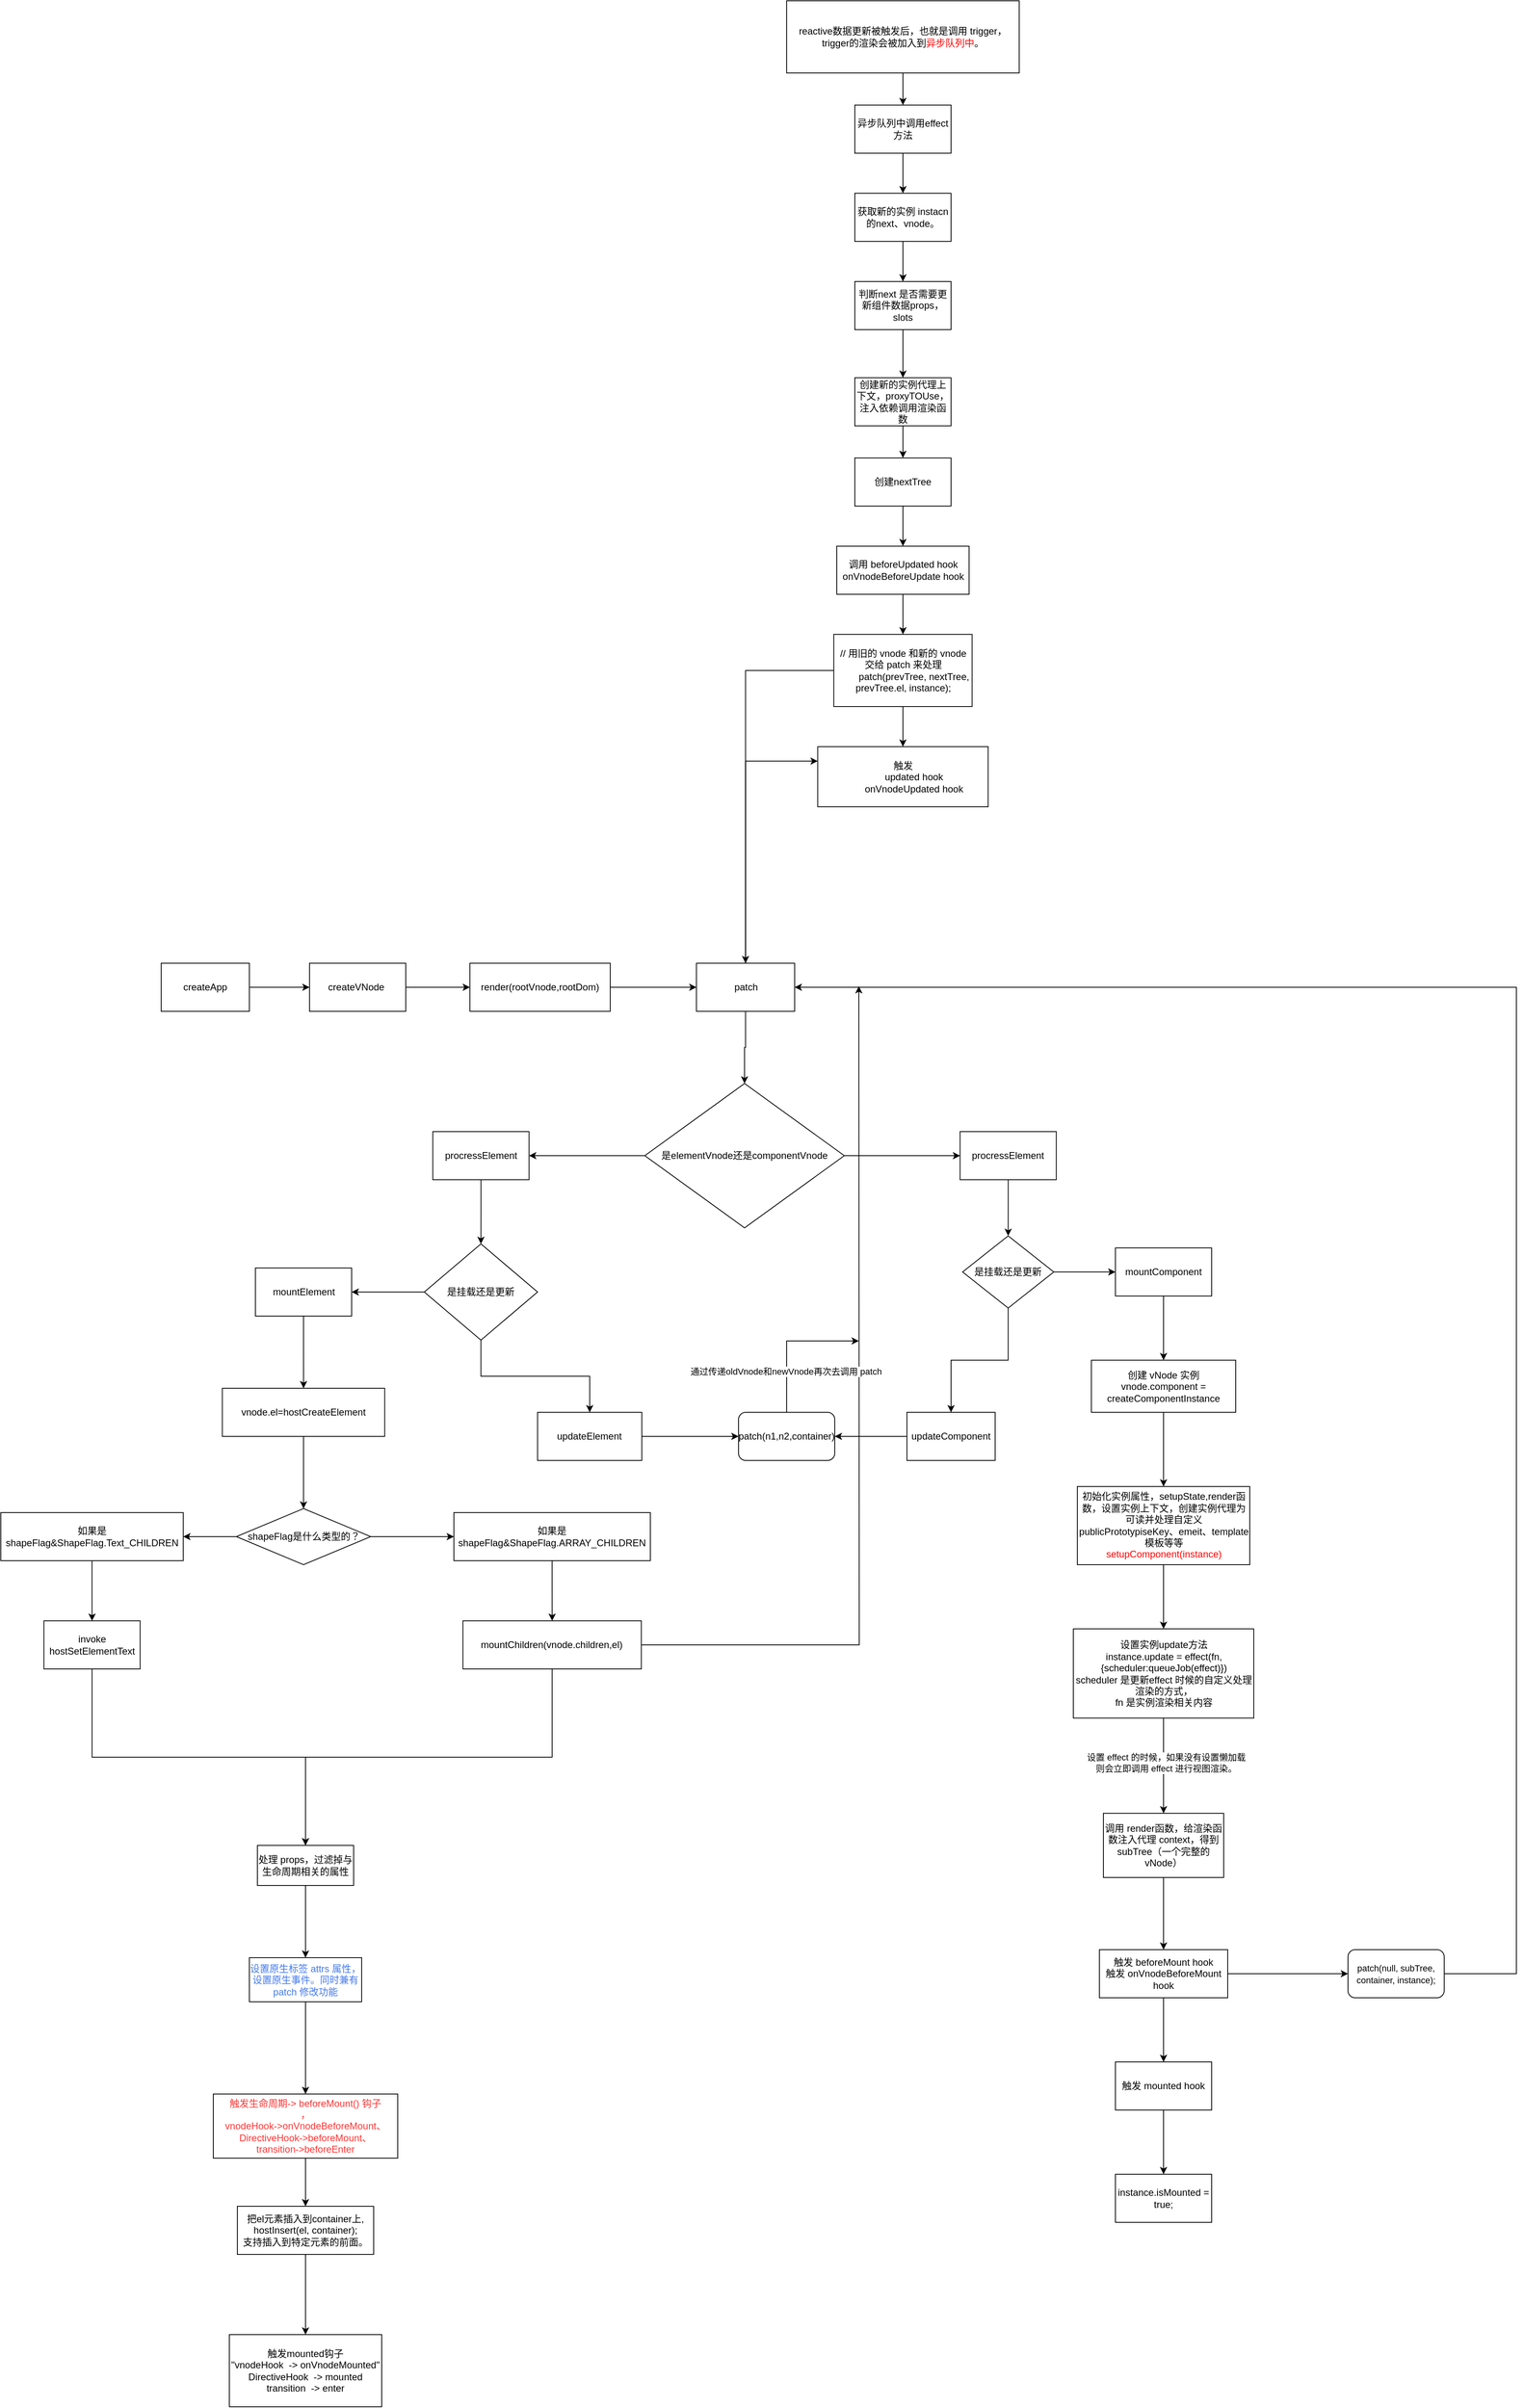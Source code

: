 <mxfile version="14.9.2" type="github">
  <diagram id="I8amUebuneuJQ4XskiNJ" name="第 1 页">
    <mxGraphModel dx="7957" dy="5014" grid="1" gridSize="10" guides="1" tooltips="1" connect="1" arrows="1" fold="1" page="1" pageScale="1" pageWidth="827" pageHeight="1169" math="0" shadow="0">
      <root>
        <mxCell id="0" />
        <mxCell id="1" parent="0" />
        <mxCell id="YHqq5NevsVm51CY2uchS-3" value="" style="edgeStyle=orthogonalEdgeStyle;rounded=0;orthogonalLoop=1;jettySize=auto;html=1;" edge="1" parent="1" source="YHqq5NevsVm51CY2uchS-1" target="YHqq5NevsVm51CY2uchS-2">
          <mxGeometry relative="1" as="geometry" />
        </mxCell>
        <mxCell id="YHqq5NevsVm51CY2uchS-1" value="createApp" style="rounded=0;whiteSpace=wrap;html=1;" vertex="1" parent="1">
          <mxGeometry x="70" y="210" width="110" height="60" as="geometry" />
        </mxCell>
        <mxCell id="YHqq5NevsVm51CY2uchS-5" value="" style="edgeStyle=orthogonalEdgeStyle;rounded=0;orthogonalLoop=1;jettySize=auto;html=1;" edge="1" parent="1" source="YHqq5NevsVm51CY2uchS-2" target="YHqq5NevsVm51CY2uchS-4">
          <mxGeometry relative="1" as="geometry" />
        </mxCell>
        <mxCell id="YHqq5NevsVm51CY2uchS-2" value="createVNode&lt;span style=&quot;white-space: pre&quot;&gt;	&lt;/span&gt;" style="whiteSpace=wrap;html=1;rounded=0;" vertex="1" parent="1">
          <mxGeometry x="255" y="210" width="120" height="60" as="geometry" />
        </mxCell>
        <mxCell id="YHqq5NevsVm51CY2uchS-7" value="" style="edgeStyle=orthogonalEdgeStyle;rounded=0;orthogonalLoop=1;jettySize=auto;html=1;" edge="1" parent="1" source="YHqq5NevsVm51CY2uchS-4" target="YHqq5NevsVm51CY2uchS-6">
          <mxGeometry relative="1" as="geometry" />
        </mxCell>
        <mxCell id="YHqq5NevsVm51CY2uchS-4" value="render(rootVnode,rootDom)" style="whiteSpace=wrap;html=1;rounded=0;" vertex="1" parent="1">
          <mxGeometry x="455" y="210" width="175" height="60" as="geometry" />
        </mxCell>
        <mxCell id="YHqq5NevsVm51CY2uchS-9" value="" style="edgeStyle=orthogonalEdgeStyle;rounded=0;orthogonalLoop=1;jettySize=auto;html=1;" edge="1" parent="1" source="YHqq5NevsVm51CY2uchS-6" target="YHqq5NevsVm51CY2uchS-8">
          <mxGeometry relative="1" as="geometry" />
        </mxCell>
        <mxCell id="YHqq5NevsVm51CY2uchS-121" style="edgeStyle=orthogonalEdgeStyle;rounded=0;orthogonalLoop=1;jettySize=auto;html=1;" edge="1" parent="1" source="YHqq5NevsVm51CY2uchS-6" target="YHqq5NevsVm51CY2uchS-117">
          <mxGeometry relative="1" as="geometry">
            <Array as="points">
              <mxPoint x="799" y="-42" />
            </Array>
          </mxGeometry>
        </mxCell>
        <mxCell id="YHqq5NevsVm51CY2uchS-6" value="patch" style="whiteSpace=wrap;html=1;rounded=0;" vertex="1" parent="1">
          <mxGeometry x="737.5" y="210" width="122.5" height="60" as="geometry" />
        </mxCell>
        <mxCell id="YHqq5NevsVm51CY2uchS-11" value="" style="edgeStyle=orthogonalEdgeStyle;rounded=0;orthogonalLoop=1;jettySize=auto;html=1;" edge="1" parent="1" source="YHqq5NevsVm51CY2uchS-8" target="YHqq5NevsVm51CY2uchS-10">
          <mxGeometry relative="1" as="geometry" />
        </mxCell>
        <mxCell id="YHqq5NevsVm51CY2uchS-51" value="" style="edgeStyle=orthogonalEdgeStyle;rounded=0;orthogonalLoop=1;jettySize=auto;html=1;" edge="1" parent="1" source="YHqq5NevsVm51CY2uchS-8" target="YHqq5NevsVm51CY2uchS-50">
          <mxGeometry relative="1" as="geometry" />
        </mxCell>
        <mxCell id="YHqq5NevsVm51CY2uchS-8" value="是elementVnode还是componentVnode" style="rhombus;whiteSpace=wrap;html=1;rounded=0;" vertex="1" parent="1">
          <mxGeometry x="673.13" y="360" width="248.75" height="180" as="geometry" />
        </mxCell>
        <mxCell id="YHqq5NevsVm51CY2uchS-17" value="" style="edgeStyle=orthogonalEdgeStyle;rounded=0;orthogonalLoop=1;jettySize=auto;html=1;" edge="1" parent="1" source="YHqq5NevsVm51CY2uchS-10" target="YHqq5NevsVm51CY2uchS-16">
          <mxGeometry relative="1" as="geometry" />
        </mxCell>
        <mxCell id="YHqq5NevsVm51CY2uchS-10" value="procressElement" style="whiteSpace=wrap;html=1;rounded=0;" vertex="1" parent="1">
          <mxGeometry x="408.755" y="420" width="120" height="60" as="geometry" />
        </mxCell>
        <mxCell id="YHqq5NevsVm51CY2uchS-19" value="" style="edgeStyle=orthogonalEdgeStyle;rounded=0;orthogonalLoop=1;jettySize=auto;html=1;" edge="1" parent="1" source="YHqq5NevsVm51CY2uchS-16" target="YHqq5NevsVm51CY2uchS-18">
          <mxGeometry relative="1" as="geometry" />
        </mxCell>
        <mxCell id="YHqq5NevsVm51CY2uchS-29" value="" style="edgeStyle=orthogonalEdgeStyle;rounded=0;orthogonalLoop=1;jettySize=auto;html=1;" edge="1" parent="1" source="YHqq5NevsVm51CY2uchS-16" target="YHqq5NevsVm51CY2uchS-28">
          <mxGeometry relative="1" as="geometry" />
        </mxCell>
        <mxCell id="YHqq5NevsVm51CY2uchS-16" value="是挂载还是更新" style="rhombus;whiteSpace=wrap;html=1;rounded=0;" vertex="1" parent="1">
          <mxGeometry x="398.13" y="560" width="141.25" height="120" as="geometry" />
        </mxCell>
        <mxCell id="YHqq5NevsVm51CY2uchS-21" value="" style="edgeStyle=orthogonalEdgeStyle;rounded=0;orthogonalLoop=1;jettySize=auto;html=1;" edge="1" parent="1" source="YHqq5NevsVm51CY2uchS-18" target="YHqq5NevsVm51CY2uchS-20">
          <mxGeometry relative="1" as="geometry" />
        </mxCell>
        <mxCell id="YHqq5NevsVm51CY2uchS-18" value="mountElement" style="whiteSpace=wrap;html=1;rounded=0;" vertex="1" parent="1">
          <mxGeometry x="187.505" y="590" width="120" height="60" as="geometry" />
        </mxCell>
        <mxCell id="YHqq5NevsVm51CY2uchS-23" value="" style="edgeStyle=orthogonalEdgeStyle;rounded=0;orthogonalLoop=1;jettySize=auto;html=1;" edge="1" parent="1" source="YHqq5NevsVm51CY2uchS-20" target="YHqq5NevsVm51CY2uchS-22">
          <mxGeometry relative="1" as="geometry" />
        </mxCell>
        <mxCell id="YHqq5NevsVm51CY2uchS-20" value="vnode.el=hostCreateElement" style="whiteSpace=wrap;html=1;rounded=0;" vertex="1" parent="1">
          <mxGeometry x="146.26" y="740" width="202.5" height="60" as="geometry" />
        </mxCell>
        <mxCell id="YHqq5NevsVm51CY2uchS-25" value="" style="edgeStyle=orthogonalEdgeStyle;rounded=0;orthogonalLoop=1;jettySize=auto;html=1;" edge="1" parent="1" source="YHqq5NevsVm51CY2uchS-22" target="YHqq5NevsVm51CY2uchS-24">
          <mxGeometry relative="1" as="geometry" />
        </mxCell>
        <mxCell id="YHqq5NevsVm51CY2uchS-31" value="" style="edgeStyle=orthogonalEdgeStyle;rounded=0;orthogonalLoop=1;jettySize=auto;html=1;" edge="1" parent="1" source="YHqq5NevsVm51CY2uchS-22" target="YHqq5NevsVm51CY2uchS-30">
          <mxGeometry relative="1" as="geometry" />
        </mxCell>
        <mxCell id="YHqq5NevsVm51CY2uchS-22" value="shapeFlag是什么类型的？" style="rhombus;whiteSpace=wrap;html=1;fontFamily=Helvetica;fontSize=12;fontColor=#000000;align=center;strokeColor=#000000;fillColor=#ffffff;" vertex="1" parent="1">
          <mxGeometry x="163.76" y="890" width="167.51" height="70" as="geometry" />
        </mxCell>
        <mxCell id="YHqq5NevsVm51CY2uchS-27" value="" style="edgeStyle=orthogonalEdgeStyle;rounded=0;orthogonalLoop=1;jettySize=auto;html=1;" edge="1" parent="1" source="YHqq5NevsVm51CY2uchS-24" target="YHqq5NevsVm51CY2uchS-26">
          <mxGeometry relative="1" as="geometry" />
        </mxCell>
        <mxCell id="YHqq5NevsVm51CY2uchS-24" value="如果是shapeFlag&amp;amp;ShapeFlag.Text_CHILDREN" style="whiteSpace=wrap;html=1;rounded=0;" vertex="1" parent="1">
          <mxGeometry x="-130" y="895" width="227.51" height="60" as="geometry" />
        </mxCell>
        <mxCell id="YHqq5NevsVm51CY2uchS-37" value="" style="edgeStyle=orthogonalEdgeStyle;rounded=0;orthogonalLoop=1;jettySize=auto;html=1;" edge="1" parent="1" source="YHqq5NevsVm51CY2uchS-26" target="YHqq5NevsVm51CY2uchS-36">
          <mxGeometry relative="1" as="geometry">
            <Array as="points">
              <mxPoint x="-16" y="1200" />
              <mxPoint x="250" y="1200" />
            </Array>
          </mxGeometry>
        </mxCell>
        <mxCell id="YHqq5NevsVm51CY2uchS-26" value="invoke hostSetElementText" style="whiteSpace=wrap;html=1;rounded=0;" vertex="1" parent="1">
          <mxGeometry x="-76.245" y="1030" width="120" height="60" as="geometry" />
        </mxCell>
        <mxCell id="YHqq5NevsVm51CY2uchS-88" style="edgeStyle=orthogonalEdgeStyle;rounded=0;orthogonalLoop=1;jettySize=auto;html=1;" edge="1" parent="1" source="YHqq5NevsVm51CY2uchS-28" target="YHqq5NevsVm51CY2uchS-86">
          <mxGeometry relative="1" as="geometry" />
        </mxCell>
        <mxCell id="YHqq5NevsVm51CY2uchS-28" value="&lt;span&gt;updateElement&lt;/span&gt;" style="whiteSpace=wrap;html=1;rounded=0;" vertex="1" parent="1">
          <mxGeometry x="539.38" y="770" width="130" height="60" as="geometry" />
        </mxCell>
        <mxCell id="YHqq5NevsVm51CY2uchS-33" value="" style="edgeStyle=orthogonalEdgeStyle;rounded=0;orthogonalLoop=1;jettySize=auto;html=1;" edge="1" parent="1" source="YHqq5NevsVm51CY2uchS-30" target="YHqq5NevsVm51CY2uchS-32">
          <mxGeometry relative="1" as="geometry" />
        </mxCell>
        <mxCell id="YHqq5NevsVm51CY2uchS-30" value="如果是shapeFlag&amp;amp;ShapeFlag.ARRAY_CHILDREN" style="whiteSpace=wrap;html=1;" vertex="1" parent="1">
          <mxGeometry x="435.03" y="895" width="244.98" height="60" as="geometry" />
        </mxCell>
        <mxCell id="YHqq5NevsVm51CY2uchS-48" style="edgeStyle=orthogonalEdgeStyle;rounded=0;orthogonalLoop=1;jettySize=auto;html=1;entryX=0.5;entryY=0;entryDx=0;entryDy=0;" edge="1" parent="1" source="YHqq5NevsVm51CY2uchS-32" target="YHqq5NevsVm51CY2uchS-36">
          <mxGeometry relative="1" as="geometry">
            <Array as="points">
              <mxPoint x="558" y="1200" />
              <mxPoint x="250" y="1200" />
            </Array>
          </mxGeometry>
        </mxCell>
        <mxCell id="YHqq5NevsVm51CY2uchS-91" style="edgeStyle=orthogonalEdgeStyle;rounded=0;orthogonalLoop=1;jettySize=auto;html=1;" edge="1" parent="1" source="YHqq5NevsVm51CY2uchS-32">
          <mxGeometry relative="1" as="geometry">
            <mxPoint x="940" y="238.621" as="targetPoint" />
          </mxGeometry>
        </mxCell>
        <mxCell id="YHqq5NevsVm51CY2uchS-32" value="mountChildren(vnode.children,el)" style="whiteSpace=wrap;html=1;" vertex="1" parent="1">
          <mxGeometry x="446.28" y="1030" width="222.48" height="60" as="geometry" />
        </mxCell>
        <mxCell id="YHqq5NevsVm51CY2uchS-41" value="" style="edgeStyle=orthogonalEdgeStyle;rounded=0;orthogonalLoop=1;jettySize=auto;html=1;" edge="1" parent="1" source="YHqq5NevsVm51CY2uchS-36" target="YHqq5NevsVm51CY2uchS-40">
          <mxGeometry relative="1" as="geometry" />
        </mxCell>
        <mxCell id="YHqq5NevsVm51CY2uchS-36" value="处理 props，过滤掉与生命周期相关的属性" style="whiteSpace=wrap;html=1;rounded=0;" vertex="1" parent="1">
          <mxGeometry x="190" y="1310" width="120" height="50" as="geometry" />
        </mxCell>
        <mxCell id="YHqq5NevsVm51CY2uchS-43" value="" style="edgeStyle=orthogonalEdgeStyle;rounded=0;orthogonalLoop=1;jettySize=auto;html=1;" edge="1" parent="1" source="YHqq5NevsVm51CY2uchS-40" target="YHqq5NevsVm51CY2uchS-42">
          <mxGeometry relative="1" as="geometry" />
        </mxCell>
        <mxCell id="YHqq5NevsVm51CY2uchS-40" value="&lt;font color=&quot;#437aed&quot;&gt;设置原生标签 attrs 属性，设置原生事件。同时兼有 patch 修改功能&lt;/font&gt;" style="whiteSpace=wrap;html=1;rounded=0;" vertex="1" parent="1">
          <mxGeometry x="180" y="1450" width="140" height="55" as="geometry" />
        </mxCell>
        <mxCell id="YHqq5NevsVm51CY2uchS-45" value="" style="edgeStyle=orthogonalEdgeStyle;rounded=0;orthogonalLoop=1;jettySize=auto;html=1;" edge="1" parent="1" source="YHqq5NevsVm51CY2uchS-42" target="YHqq5NevsVm51CY2uchS-44">
          <mxGeometry relative="1" as="geometry" />
        </mxCell>
        <mxCell id="YHqq5NevsVm51CY2uchS-42" value="&lt;font color=&quot;#ff3333&quot;&gt;触发生命周期-&amp;gt; beforeMount() 钩子&lt;br&gt;，&lt;br&gt;vnodeHook-&amp;gt;onVnodeBeforeMount、&lt;br&gt;DirectiveHook-&amp;gt;beforeMount、&lt;br&gt;transition-&amp;gt;beforeEnter&lt;/font&gt;" style="whiteSpace=wrap;html=1;rounded=0;" vertex="1" parent="1">
          <mxGeometry x="135" y="1620" width="230" height="80" as="geometry" />
        </mxCell>
        <mxCell id="YHqq5NevsVm51CY2uchS-47" value="" style="edgeStyle=orthogonalEdgeStyle;rounded=0;orthogonalLoop=1;jettySize=auto;html=1;" edge="1" parent="1" source="YHqq5NevsVm51CY2uchS-44" target="YHqq5NevsVm51CY2uchS-46">
          <mxGeometry relative="1" as="geometry" />
        </mxCell>
        <mxCell id="YHqq5NevsVm51CY2uchS-44" value="把el元素插入到container上,&lt;br&gt;hostInsert(el, container);&lt;br&gt;支持插入到特定元素的前面。" style="whiteSpace=wrap;html=1;rounded=0;" vertex="1" parent="1">
          <mxGeometry x="165" y="1760" width="170" height="60" as="geometry" />
        </mxCell>
        <mxCell id="YHqq5NevsVm51CY2uchS-46" value="触发mounted钩子&lt;br&gt;&quot;vnodeHook&amp;nbsp; -&amp;gt; onVnodeMounted&quot;&lt;br&gt;DirectiveHook&amp;nbsp; -&amp;gt; mounted&lt;br&gt;transition&amp;nbsp; -&amp;gt; enter" style="whiteSpace=wrap;html=1;rounded=0;" vertex="1" parent="1">
          <mxGeometry x="155" y="1920" width="190" height="90" as="geometry" />
        </mxCell>
        <mxCell id="YHqq5NevsVm51CY2uchS-53" value="" style="edgeStyle=orthogonalEdgeStyle;rounded=0;orthogonalLoop=1;jettySize=auto;html=1;" edge="1" parent="1" source="YHqq5NevsVm51CY2uchS-50" target="YHqq5NevsVm51CY2uchS-52">
          <mxGeometry relative="1" as="geometry" />
        </mxCell>
        <mxCell id="YHqq5NevsVm51CY2uchS-50" value="procressElement" style="whiteSpace=wrap;html=1;rounded=0;" vertex="1" parent="1">
          <mxGeometry x="1066.26" y="420" width="120" height="60" as="geometry" />
        </mxCell>
        <mxCell id="YHqq5NevsVm51CY2uchS-55" value="" style="edgeStyle=orthogonalEdgeStyle;rounded=0;orthogonalLoop=1;jettySize=auto;html=1;" edge="1" parent="1" source="YHqq5NevsVm51CY2uchS-52" target="YHqq5NevsVm51CY2uchS-54">
          <mxGeometry relative="1" as="geometry" />
        </mxCell>
        <mxCell id="YHqq5NevsVm51CY2uchS-57" value="" style="edgeStyle=orthogonalEdgeStyle;rounded=0;orthogonalLoop=1;jettySize=auto;html=1;" edge="1" parent="1" source="YHqq5NevsVm51CY2uchS-52" target="YHqq5NevsVm51CY2uchS-56">
          <mxGeometry relative="1" as="geometry" />
        </mxCell>
        <mxCell id="YHqq5NevsVm51CY2uchS-52" value="是挂载还是更新" style="rhombus;whiteSpace=wrap;html=1;rounded=0;" vertex="1" parent="1">
          <mxGeometry x="1069.39" y="550" width="113.74" height="90" as="geometry" />
        </mxCell>
        <mxCell id="YHqq5NevsVm51CY2uchS-60" value="" style="edgeStyle=orthogonalEdgeStyle;rounded=0;orthogonalLoop=1;jettySize=auto;html=1;" edge="1" parent="1" source="YHqq5NevsVm51CY2uchS-56" target="YHqq5NevsVm51CY2uchS-59">
          <mxGeometry relative="1" as="geometry" />
        </mxCell>
        <mxCell id="YHqq5NevsVm51CY2uchS-56" value="mountComponent" style="whiteSpace=wrap;html=1;rounded=0;" vertex="1" parent="1">
          <mxGeometry x="1260" y="565" width="120" height="60" as="geometry" />
        </mxCell>
        <mxCell id="YHqq5NevsVm51CY2uchS-62" value="" style="edgeStyle=orthogonalEdgeStyle;rounded=0;orthogonalLoop=1;jettySize=auto;html=1;" edge="1" parent="1" source="YHqq5NevsVm51CY2uchS-59" target="YHqq5NevsVm51CY2uchS-61">
          <mxGeometry relative="1" as="geometry" />
        </mxCell>
        <mxCell id="YHqq5NevsVm51CY2uchS-59" value="创建 vNode 实例&lt;br&gt;vnode.component = createComponentInstance" style="whiteSpace=wrap;html=1;rounded=0;" vertex="1" parent="1">
          <mxGeometry x="1230" y="705" width="180" height="65" as="geometry" />
        </mxCell>
        <mxCell id="YHqq5NevsVm51CY2uchS-64" value="" style="edgeStyle=orthogonalEdgeStyle;rounded=0;orthogonalLoop=1;jettySize=auto;html=1;" edge="1" parent="1" source="YHqq5NevsVm51CY2uchS-61" target="YHqq5NevsVm51CY2uchS-63">
          <mxGeometry relative="1" as="geometry" />
        </mxCell>
        <mxCell id="YHqq5NevsVm51CY2uchS-61" value="初始化实例属性，setupState,render函数，设置实例上下文，创建实例代理为可读并处理自定义publicPrototypiseKey、emeit、template模板等等&lt;br&gt;&lt;font color=&quot;#ff0000&quot;&gt;setupComponent(instance)&lt;/font&gt;" style="whiteSpace=wrap;html=1;rounded=0;" vertex="1" parent="1">
          <mxGeometry x="1212.5" y="862.5" width="215" height="97.5" as="geometry" />
        </mxCell>
        <mxCell id="YHqq5NevsVm51CY2uchS-66" value="" style="edgeStyle=orthogonalEdgeStyle;rounded=0;orthogonalLoop=1;jettySize=auto;html=1;" edge="1" parent="1" source="YHqq5NevsVm51CY2uchS-63" target="YHqq5NevsVm51CY2uchS-65">
          <mxGeometry relative="1" as="geometry" />
        </mxCell>
        <mxCell id="YHqq5NevsVm51CY2uchS-67" value="设置 effect 的时候，如果没有设置懒加载&lt;br&gt;则会立即调用 effect 进行视图渲染。" style="edgeLabel;html=1;align=center;verticalAlign=middle;resizable=0;points=[];" vertex="1" connectable="0" parent="YHqq5NevsVm51CY2uchS-66">
          <mxGeometry x="-0.072" y="3" relative="1" as="geometry">
            <mxPoint as="offset" />
          </mxGeometry>
        </mxCell>
        <mxCell id="YHqq5NevsVm51CY2uchS-63" value="设置实例update方法&lt;br&gt;instance.update = effect(fn,{scheduler:queueJob(effect)})&lt;br&gt;scheduler 是更新effect 时候的自定义处理渲染的方式，&lt;br&gt;fn 是实例渲染相关内容" style="whiteSpace=wrap;html=1;rounded=0;" vertex="1" parent="1">
          <mxGeometry x="1207.5" y="1040" width="225" height="111.25" as="geometry" />
        </mxCell>
        <mxCell id="YHqq5NevsVm51CY2uchS-69" value="" style="edgeStyle=orthogonalEdgeStyle;rounded=0;orthogonalLoop=1;jettySize=auto;html=1;" edge="1" parent="1" source="YHqq5NevsVm51CY2uchS-65" target="YHqq5NevsVm51CY2uchS-68">
          <mxGeometry relative="1" as="geometry" />
        </mxCell>
        <mxCell id="YHqq5NevsVm51CY2uchS-65" value="调用 render函数，给渲染函数注入代理 context，得到 subTree（一个完整的vNode）" style="whiteSpace=wrap;html=1;rounded=0;" vertex="1" parent="1">
          <mxGeometry x="1245" y="1270.01" width="150" height="79.99" as="geometry" />
        </mxCell>
        <mxCell id="YHqq5NevsVm51CY2uchS-72" style="edgeStyle=orthogonalEdgeStyle;rounded=0;orthogonalLoop=1;jettySize=auto;html=1;entryX=1;entryY=0.5;entryDx=0;entryDy=0;startArrow=none;" edge="1" parent="1" source="YHqq5NevsVm51CY2uchS-75" target="YHqq5NevsVm51CY2uchS-6">
          <mxGeometry relative="1" as="geometry">
            <Array as="points">
              <mxPoint x="1760" y="240" />
            </Array>
          </mxGeometry>
        </mxCell>
        <mxCell id="YHqq5NevsVm51CY2uchS-80" style="edgeStyle=orthogonalEdgeStyle;rounded=0;orthogonalLoop=1;jettySize=auto;html=1;entryX=0;entryY=0.5;entryDx=0;entryDy=0;" edge="1" parent="1" source="YHqq5NevsVm51CY2uchS-68" target="YHqq5NevsVm51CY2uchS-75">
          <mxGeometry relative="1" as="geometry" />
        </mxCell>
        <mxCell id="YHqq5NevsVm51CY2uchS-82" value="" style="edgeStyle=orthogonalEdgeStyle;rounded=0;orthogonalLoop=1;jettySize=auto;html=1;" edge="1" parent="1" source="YHqq5NevsVm51CY2uchS-68" target="YHqq5NevsVm51CY2uchS-81">
          <mxGeometry relative="1" as="geometry" />
        </mxCell>
        <mxCell id="YHqq5NevsVm51CY2uchS-68" value="触发 beforeMount hook&lt;br&gt;触发 onVnodeBeforeMount hook" style="whiteSpace=wrap;html=1;rounded=0;" vertex="1" parent="1">
          <mxGeometry x="1240" y="1440" width="160" height="60" as="geometry" />
        </mxCell>
        <mxCell id="YHqq5NevsVm51CY2uchS-75" value="&lt;span style=&quot;font-size: 11px ; background-color: rgb(255 , 255 , 255)&quot;&gt;patch(null, subTree, container, instance);&lt;/span&gt;" style="rounded=1;whiteSpace=wrap;html=1;" vertex="1" parent="1">
          <mxGeometry x="1550" y="1440" width="120" height="60" as="geometry" />
        </mxCell>
        <mxCell id="YHqq5NevsVm51CY2uchS-84" value="" style="edgeStyle=orthogonalEdgeStyle;rounded=0;orthogonalLoop=1;jettySize=auto;html=1;" edge="1" parent="1" source="YHqq5NevsVm51CY2uchS-81" target="YHqq5NevsVm51CY2uchS-83">
          <mxGeometry relative="1" as="geometry" />
        </mxCell>
        <mxCell id="YHqq5NevsVm51CY2uchS-81" value="触发 mounted hook" style="whiteSpace=wrap;html=1;rounded=0;" vertex="1" parent="1">
          <mxGeometry x="1260" y="1580" width="120" height="60" as="geometry" />
        </mxCell>
        <mxCell id="YHqq5NevsVm51CY2uchS-83" value="instance.isMounted = true;" style="whiteSpace=wrap;html=1;rounded=0;" vertex="1" parent="1">
          <mxGeometry x="1260" y="1720" width="120" height="60" as="geometry" />
        </mxCell>
        <mxCell id="YHqq5NevsVm51CY2uchS-93" style="edgeStyle=orthogonalEdgeStyle;rounded=0;orthogonalLoop=1;jettySize=auto;html=1;" edge="1" parent="1" source="YHqq5NevsVm51CY2uchS-86">
          <mxGeometry relative="1" as="geometry">
            <mxPoint x="940" y="681" as="targetPoint" />
            <Array as="points">
              <mxPoint x="850" y="681" />
            </Array>
          </mxGeometry>
        </mxCell>
        <mxCell id="YHqq5NevsVm51CY2uchS-94" value="通过传递oldVnode和newVnode再次去调用 patch" style="edgeLabel;html=1;align=center;verticalAlign=middle;resizable=0;points=[];" vertex="1" connectable="0" parent="YHqq5NevsVm51CY2uchS-93">
          <mxGeometry x="-0.43" y="1" relative="1" as="geometry">
            <mxPoint as="offset" />
          </mxGeometry>
        </mxCell>
        <mxCell id="YHqq5NevsVm51CY2uchS-86" value="patch(n1,n2,container)" style="rounded=1;whiteSpace=wrap;html=1;" vertex="1" parent="1">
          <mxGeometry x="790" y="770" width="120" height="60" as="geometry" />
        </mxCell>
        <mxCell id="YHqq5NevsVm51CY2uchS-92" style="edgeStyle=orthogonalEdgeStyle;rounded=0;orthogonalLoop=1;jettySize=auto;html=1;entryX=1;entryY=0.5;entryDx=0;entryDy=0;" edge="1" parent="1" source="YHqq5NevsVm51CY2uchS-54" target="YHqq5NevsVm51CY2uchS-86">
          <mxGeometry relative="1" as="geometry" />
        </mxCell>
        <mxCell id="YHqq5NevsVm51CY2uchS-54" value="updateComponent" style="whiteSpace=wrap;html=1;rounded=0;" vertex="1" parent="1">
          <mxGeometry x="1000" y="770" width="110" height="60" as="geometry" />
        </mxCell>
        <mxCell id="YHqq5NevsVm51CY2uchS-99" value="" style="edgeStyle=orthogonalEdgeStyle;rounded=0;orthogonalLoop=1;jettySize=auto;html=1;" edge="1" parent="1" source="YHqq5NevsVm51CY2uchS-95" target="YHqq5NevsVm51CY2uchS-98">
          <mxGeometry relative="1" as="geometry" />
        </mxCell>
        <mxCell id="YHqq5NevsVm51CY2uchS-95" value="reactive数据更新被触发后，也就是调用 trigger，trigger的渲染会被加入到&lt;font color=&quot;#ff0000&quot;&gt;异步队列中&lt;/font&gt;。" style="rounded=0;whiteSpace=wrap;html=1;" vertex="1" parent="1">
          <mxGeometry x="850" y="-990" width="290" height="90" as="geometry" />
        </mxCell>
        <mxCell id="YHqq5NevsVm51CY2uchS-101" value="" style="edgeStyle=orthogonalEdgeStyle;rounded=0;orthogonalLoop=1;jettySize=auto;html=1;" edge="1" parent="1" source="YHqq5NevsVm51CY2uchS-98" target="YHqq5NevsVm51CY2uchS-100">
          <mxGeometry relative="1" as="geometry" />
        </mxCell>
        <mxCell id="YHqq5NevsVm51CY2uchS-98" value="异步队列中调用effect方法" style="whiteSpace=wrap;html=1;rounded=0;" vertex="1" parent="1">
          <mxGeometry x="935" y="-860" width="120" height="60" as="geometry" />
        </mxCell>
        <mxCell id="YHqq5NevsVm51CY2uchS-105" value="" style="edgeStyle=orthogonalEdgeStyle;rounded=0;orthogonalLoop=1;jettySize=auto;html=1;" edge="1" parent="1" source="YHqq5NevsVm51CY2uchS-100" target="YHqq5NevsVm51CY2uchS-104">
          <mxGeometry relative="1" as="geometry" />
        </mxCell>
        <mxCell id="YHqq5NevsVm51CY2uchS-100" value="获取新的实例 instacn 的next、vnode。" style="whiteSpace=wrap;html=1;rounded=0;" vertex="1" parent="1">
          <mxGeometry x="935" y="-750" width="120" height="60" as="geometry" />
        </mxCell>
        <mxCell id="YHqq5NevsVm51CY2uchS-107" value="" style="edgeStyle=orthogonalEdgeStyle;rounded=0;orthogonalLoop=1;jettySize=auto;html=1;" edge="1" parent="1" source="YHqq5NevsVm51CY2uchS-104" target="YHqq5NevsVm51CY2uchS-106">
          <mxGeometry relative="1" as="geometry" />
        </mxCell>
        <mxCell id="YHqq5NevsVm51CY2uchS-104" value="判断next 是否需要更新组件数据props，slots" style="whiteSpace=wrap;html=1;rounded=0;" vertex="1" parent="1">
          <mxGeometry x="935" y="-640" width="120" height="60" as="geometry" />
        </mxCell>
        <mxCell id="YHqq5NevsVm51CY2uchS-111" value="" style="edgeStyle=orthogonalEdgeStyle;rounded=0;orthogonalLoop=1;jettySize=auto;html=1;" edge="1" parent="1" source="YHqq5NevsVm51CY2uchS-106" target="YHqq5NevsVm51CY2uchS-110">
          <mxGeometry relative="1" as="geometry" />
        </mxCell>
        <mxCell id="YHqq5NevsVm51CY2uchS-106" value="创建新的实例代理上下文，proxyTOUse，&lt;br&gt;注入依赖调用渲染函数" style="whiteSpace=wrap;html=1;rounded=0;" vertex="1" parent="1">
          <mxGeometry x="935" y="-520" width="120" height="60" as="geometry" />
        </mxCell>
        <mxCell id="YHqq5NevsVm51CY2uchS-114" value="" style="edgeStyle=orthogonalEdgeStyle;rounded=0;orthogonalLoop=1;jettySize=auto;html=1;" edge="1" parent="1" source="YHqq5NevsVm51CY2uchS-110" target="YHqq5NevsVm51CY2uchS-113">
          <mxGeometry relative="1" as="geometry" />
        </mxCell>
        <mxCell id="YHqq5NevsVm51CY2uchS-110" value="创建nextTree" style="whiteSpace=wrap;html=1;rounded=0;" vertex="1" parent="1">
          <mxGeometry x="935" y="-420" width="120" height="60" as="geometry" />
        </mxCell>
        <mxCell id="YHqq5NevsVm51CY2uchS-116" value="" style="edgeStyle=orthogonalEdgeStyle;rounded=0;orthogonalLoop=1;jettySize=auto;html=1;" edge="1" parent="1" source="YHqq5NevsVm51CY2uchS-113" target="YHqq5NevsVm51CY2uchS-115">
          <mxGeometry relative="1" as="geometry" />
        </mxCell>
        <mxCell id="YHqq5NevsVm51CY2uchS-113" value="调用 beforeUpdated hook&lt;br&gt;onVnodeBeforeUpdate hook" style="whiteSpace=wrap;html=1;rounded=0;" vertex="1" parent="1">
          <mxGeometry x="912.5" y="-310" width="165" height="60" as="geometry" />
        </mxCell>
        <mxCell id="YHqq5NevsVm51CY2uchS-118" value="" style="edgeStyle=orthogonalEdgeStyle;rounded=0;orthogonalLoop=1;jettySize=auto;html=1;" edge="1" parent="1" source="YHqq5NevsVm51CY2uchS-115" target="YHqq5NevsVm51CY2uchS-117">
          <mxGeometry relative="1" as="geometry" />
        </mxCell>
        <mxCell id="YHqq5NevsVm51CY2uchS-120" style="edgeStyle=orthogonalEdgeStyle;rounded=0;orthogonalLoop=1;jettySize=auto;html=1;" edge="1" parent="1" source="YHqq5NevsVm51CY2uchS-115" target="YHqq5NevsVm51CY2uchS-6">
          <mxGeometry relative="1" as="geometry" />
        </mxCell>
        <mxCell id="YHqq5NevsVm51CY2uchS-115" value="&lt;div&gt;// 用旧的 vnode 和新的 vnode 交给 patch 来处理&lt;/div&gt;&lt;div&gt;&amp;nbsp; &amp;nbsp; &amp;nbsp; &amp;nbsp; patch(prevTree, nextTree, prevTree.el, instance);&lt;/div&gt;" style="whiteSpace=wrap;html=1;rounded=0;" vertex="1" parent="1">
          <mxGeometry x="908.75" y="-200" width="172.5" height="90" as="geometry" />
        </mxCell>
        <mxCell id="YHqq5NevsVm51CY2uchS-117" value="触发&lt;br&gt;&amp;nbsp; &amp;nbsp; &amp;nbsp; &amp;nbsp; updated hook&lt;br&gt;&amp;nbsp; &amp;nbsp; &amp;nbsp; &amp;nbsp; onVnodeUpdated hook" style="whiteSpace=wrap;html=1;rounded=0;" vertex="1" parent="1">
          <mxGeometry x="888.75" y="-60" width="212.5" height="75" as="geometry" />
        </mxCell>
      </root>
    </mxGraphModel>
  </diagram>
</mxfile>
